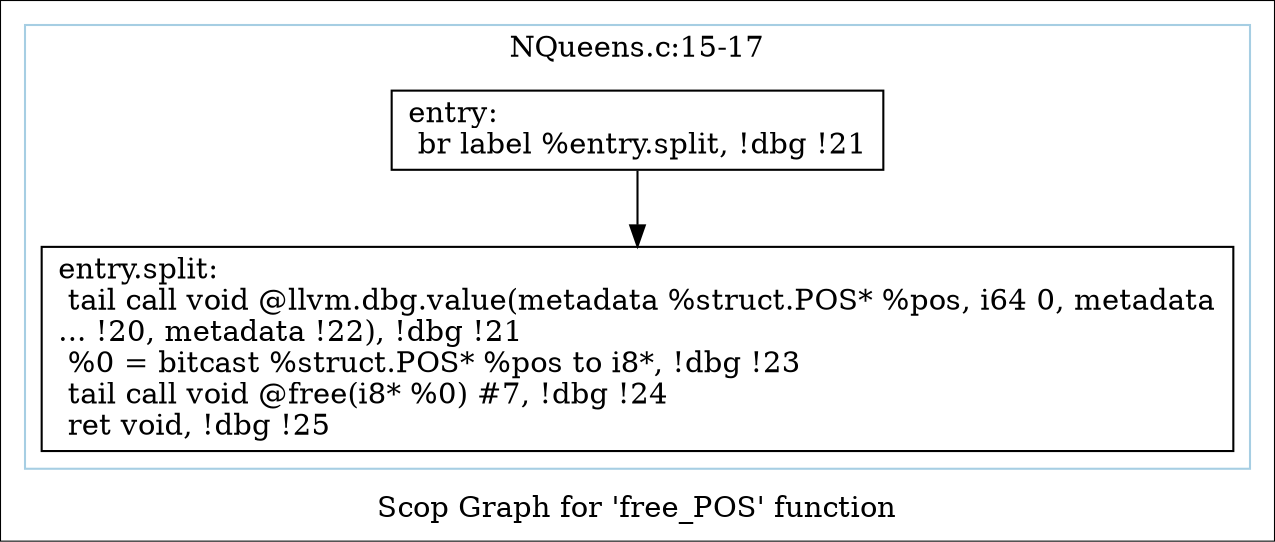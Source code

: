 digraph "Scop Graph for 'free_POS' function" {
	label="Scop Graph for 'free_POS' function";

	Node0xa960700 [shape=record,label="{entry:\l  br label %entry.split, !dbg !21\l}"];
	Node0xa960700 -> Node0xa959590;
	Node0xa959590 [shape=record,label="{entry.split:                                      \l  tail call void @llvm.dbg.value(metadata %struct.POS* %pos, i64 0, metadata\l... !20, metadata !22), !dbg !21\l  %0 = bitcast %struct.POS* %pos to i8*, !dbg !23\l  tail call void @free(i8* %0) #7, !dbg !24\l  ret void, !dbg !25\l}"];
	colorscheme = "paired12"
        subgraph cluster_0xa950090 {
          label = "NQueens.c:15-17
";
          style = solid;
          color = 1
          Node0xa960700;
          Node0xa959590;
        }
}
